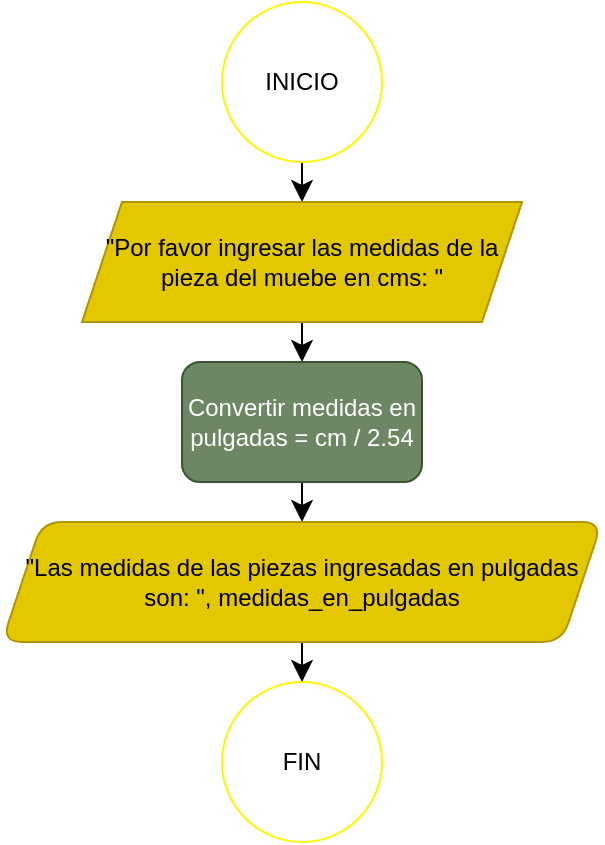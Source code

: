 <mxfile version="25.0.3">
  <diagram id="C5RBs43oDa-KdzZeNtuy" name="Page-1">
    <mxGraphModel dx="880" dy="528" grid="1" gridSize="10" guides="1" tooltips="1" connect="1" arrows="1" fold="1" page="1" pageScale="1" pageWidth="827" pageHeight="1169" math="0" shadow="0">
      <root>
        <mxCell id="WIyWlLk6GJQsqaUBKTNV-0" />
        <mxCell id="WIyWlLk6GJQsqaUBKTNV-1" parent="WIyWlLk6GJQsqaUBKTNV-0" />
        <mxCell id="-pZBTm40GzIMVZDB3EBW-2" value="" style="edgeStyle=none;curved=1;rounded=0;orthogonalLoop=1;jettySize=auto;html=1;fontSize=12;startSize=8;endSize=8;" edge="1" parent="WIyWlLk6GJQsqaUBKTNV-1" source="-pZBTm40GzIMVZDB3EBW-0" target="-pZBTm40GzIMVZDB3EBW-1">
          <mxGeometry relative="1" as="geometry" />
        </mxCell>
        <mxCell id="-pZBTm40GzIMVZDB3EBW-0" value="INICIO" style="ellipse;whiteSpace=wrap;html=1;aspect=fixed;strokeColor=#FFF700;" vertex="1" parent="WIyWlLk6GJQsqaUBKTNV-1">
          <mxGeometry x="360" y="20" width="80" height="80" as="geometry" />
        </mxCell>
        <mxCell id="-pZBTm40GzIMVZDB3EBW-4" value="" style="edgeStyle=none;curved=1;rounded=0;orthogonalLoop=1;jettySize=auto;html=1;fontSize=12;startSize=8;endSize=8;" edge="1" parent="WIyWlLk6GJQsqaUBKTNV-1" source="-pZBTm40GzIMVZDB3EBW-1" target="-pZBTm40GzIMVZDB3EBW-3">
          <mxGeometry relative="1" as="geometry" />
        </mxCell>
        <mxCell id="-pZBTm40GzIMVZDB3EBW-1" value="&quot;Por favor ingresar las medidas de la pieza del muebe en cms: &quot;" style="shape=parallelogram;perimeter=parallelogramPerimeter;whiteSpace=wrap;html=1;fixedSize=1;fillColor=#e3c800;fontColor=#000000;strokeColor=#B09500;" vertex="1" parent="WIyWlLk6GJQsqaUBKTNV-1">
          <mxGeometry x="290" y="120" width="220" height="60" as="geometry" />
        </mxCell>
        <mxCell id="-pZBTm40GzIMVZDB3EBW-6" value="" style="edgeStyle=none;curved=1;rounded=0;orthogonalLoop=1;jettySize=auto;html=1;fontSize=12;startSize=8;endSize=8;" edge="1" parent="WIyWlLk6GJQsqaUBKTNV-1" source="-pZBTm40GzIMVZDB3EBW-3" target="-pZBTm40GzIMVZDB3EBW-5">
          <mxGeometry relative="1" as="geometry" />
        </mxCell>
        <mxCell id="-pZBTm40GzIMVZDB3EBW-3" value="Convertir medidas en pulgadas = cm / 2.54" style="rounded=1;whiteSpace=wrap;html=1;fillColor=#6d8764;fontColor=#ffffff;strokeColor=#3A5431;" vertex="1" parent="WIyWlLk6GJQsqaUBKTNV-1">
          <mxGeometry x="340" y="200" width="120" height="60" as="geometry" />
        </mxCell>
        <mxCell id="-pZBTm40GzIMVZDB3EBW-8" value="" style="edgeStyle=none;curved=1;rounded=0;orthogonalLoop=1;jettySize=auto;html=1;fontSize=12;startSize=8;endSize=8;" edge="1" parent="WIyWlLk6GJQsqaUBKTNV-1" source="-pZBTm40GzIMVZDB3EBW-5" target="-pZBTm40GzIMVZDB3EBW-7">
          <mxGeometry relative="1" as="geometry" />
        </mxCell>
        <mxCell id="-pZBTm40GzIMVZDB3EBW-5" value="&quot;Las medidas de las piezas ingresadas en pulgadas son: &quot;, medidas_en_pulgadas" style="shape=parallelogram;perimeter=parallelogramPerimeter;whiteSpace=wrap;html=1;fixedSize=1;rounded=1;fillColor=#e3c800;fontColor=#000000;strokeColor=#B09500;" vertex="1" parent="WIyWlLk6GJQsqaUBKTNV-1">
          <mxGeometry x="250" y="280" width="300" height="60" as="geometry" />
        </mxCell>
        <mxCell id="-pZBTm40GzIMVZDB3EBW-7" value="FIN" style="ellipse;whiteSpace=wrap;html=1;fillColor=none;strokeColor=#FFF700;fontColor=#000000;rounded=1;" vertex="1" parent="WIyWlLk6GJQsqaUBKTNV-1">
          <mxGeometry x="360" y="360" width="80" height="80" as="geometry" />
        </mxCell>
      </root>
    </mxGraphModel>
  </diagram>
</mxfile>
